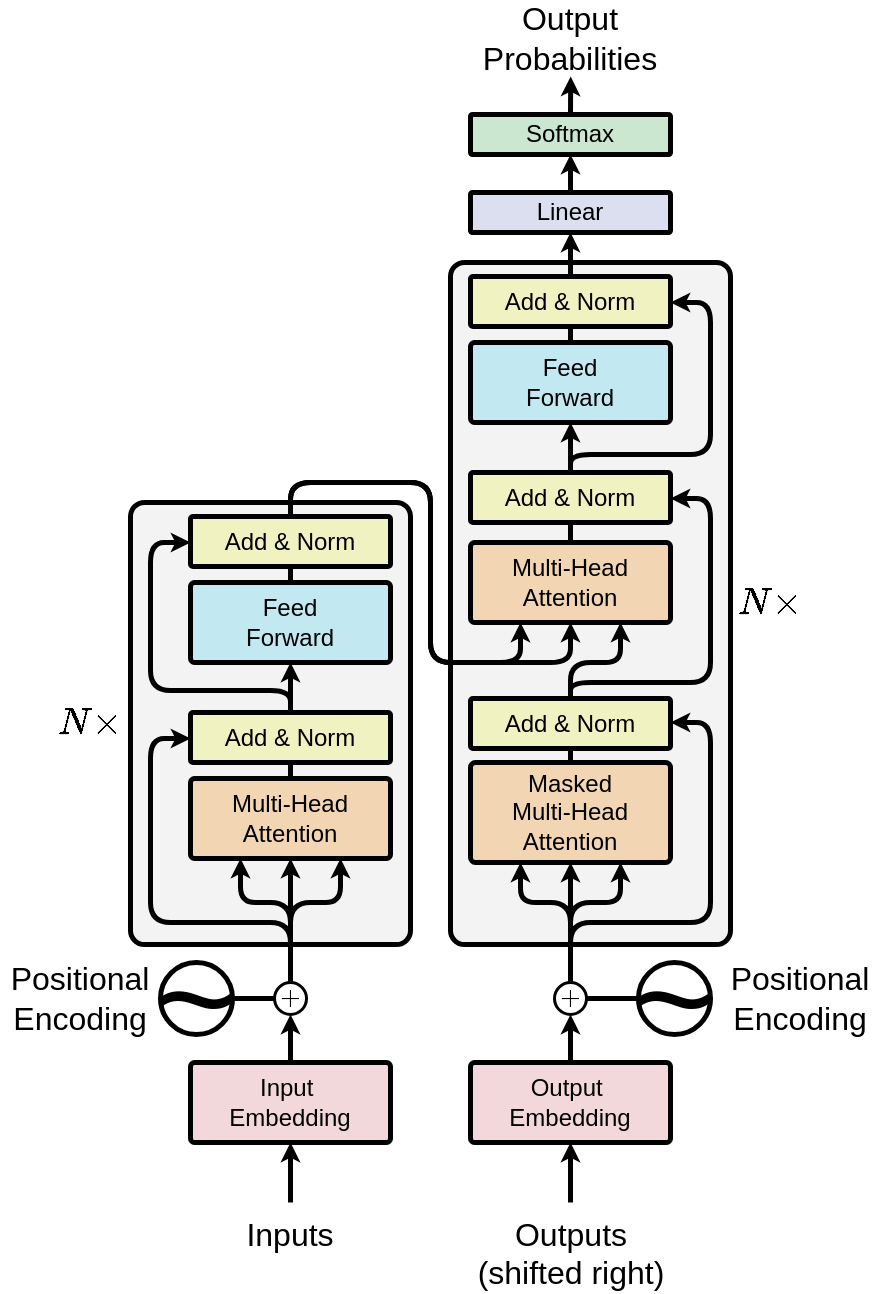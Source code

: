 <mxfile version="24.9.0">
  <diagram name="Page-1" id="eba1Yw4gGBtNmYtS9Vir">
    <mxGraphModel dx="11" dy="197" grid="1" gridSize="10" guides="1" tooltips="1" connect="1" arrows="1" fold="1" page="1" pageScale="1" pageWidth="850" pageHeight="1100" math="1" shadow="0">
      <root>
        <mxCell id="0" />
        <mxCell id="1" parent="0" />
        <mxCell id="wk3JwMtCGkdnrWTBIIif-1" value="" style="rounded=1;whiteSpace=wrap;html=1;strokeWidth=2.5;fillColor=#F3F3F4;shadow=0;textShadow=0;arcSize=5;fontFamily=Helvetica;strokeColor=default;" vertex="1" parent="1">
          <mxGeometry x="1140" y="1247" width="140" height="341" as="geometry" />
        </mxCell>
        <mxCell id="wk3JwMtCGkdnrWTBIIif-2" value="" style="rounded=1;whiteSpace=wrap;html=1;strokeWidth=2.5;fillColor=#F3F3F4;shadow=0;textShadow=0;arcSize=5;fontFamily=Helvetica;strokeColor=default;" vertex="1" parent="1">
          <mxGeometry x="980" y="1367" width="140" height="221" as="geometry" />
        </mxCell>
        <mxCell id="wk3JwMtCGkdnrWTBIIif-3" style="edgeStyle=orthogonalEdgeStyle;shape=connector;curved=0;rounded=1;hachureGap=4;orthogonalLoop=1;jettySize=auto;html=1;exitX=0.5;exitY=0;exitDx=0;exitDy=0;entryX=0.5;entryY=1;entryDx=0;entryDy=0;strokeColor=#000000;strokeWidth=2.5;align=center;verticalAlign=middle;fontFamily=Helvetica;fontSize=11;fontColor=default;labelBorderColor=none;labelBackgroundColor=default;endArrow=classic;endSize=2;" edge="1" parent="1" source="wk3JwMtCGkdnrWTBIIif-4" target="wk3JwMtCGkdnrWTBIIif-9">
          <mxGeometry relative="1" as="geometry" />
        </mxCell>
        <mxCell id="wk3JwMtCGkdnrWTBIIif-4" value="&lt;div&gt;&lt;font data-font-src=&quot;https://fonts.googleapis.com/css?family=Barlow&quot;&gt;Input&amp;nbsp;&lt;/font&gt;&lt;/div&gt;&lt;div&gt;&lt;font data-font-src=&quot;https://fonts.googleapis.com/css?family=Barlow&quot;&gt;Embedding&lt;/font&gt;&lt;/div&gt;" style="rounded=1;whiteSpace=wrap;html=1;strokeWidth=2.5;fillColor=#F2D8DA;shadow=0;textShadow=0;arcSize=5;fontFamily=Helvetica;strokeColor=default;" vertex="1" parent="1">
          <mxGeometry x="1010" y="1647" width="100" height="40" as="geometry" />
        </mxCell>
        <mxCell id="wk3JwMtCGkdnrWTBIIif-5" style="edgeStyle=orthogonalEdgeStyle;shape=connector;curved=0;rounded=1;hachureGap=4;orthogonalLoop=1;jettySize=auto;html=1;exitX=0.5;exitY=0;exitDx=0;exitDy=0;entryX=0.5;entryY=1;entryDx=0;entryDy=0;strokeColor=#000000;strokeWidth=2.5;align=center;verticalAlign=middle;fontFamily=Helvetica;fontSize=11;fontColor=default;labelBorderColor=none;labelBackgroundColor=default;endArrow=classic;endSize=2;" edge="1" parent="1" source="wk3JwMtCGkdnrWTBIIif-9" target="wk3JwMtCGkdnrWTBIIif-13">
          <mxGeometry relative="1" as="geometry" />
        </mxCell>
        <mxCell id="wk3JwMtCGkdnrWTBIIif-6" style="edgeStyle=orthogonalEdgeStyle;shape=connector;curved=0;rounded=1;hachureGap=4;orthogonalLoop=1;jettySize=auto;html=1;exitX=0.5;exitY=0;exitDx=0;exitDy=0;entryX=0.25;entryY=1;entryDx=0;entryDy=0;strokeColor=#000000;strokeWidth=2.5;align=center;verticalAlign=middle;fontFamily=Helvetica;fontSize=11;fontColor=default;labelBorderColor=none;labelBackgroundColor=default;endArrow=classic;endSize=2;" edge="1" parent="1" source="wk3JwMtCGkdnrWTBIIif-9" target="wk3JwMtCGkdnrWTBIIif-13">
          <mxGeometry relative="1" as="geometry">
            <Array as="points">
              <mxPoint x="1060" y="1567" />
              <mxPoint x="1035" y="1567" />
            </Array>
          </mxGeometry>
        </mxCell>
        <mxCell id="wk3JwMtCGkdnrWTBIIif-7" style="edgeStyle=orthogonalEdgeStyle;shape=connector;curved=0;rounded=1;hachureGap=4;orthogonalLoop=1;jettySize=auto;html=1;exitX=0.5;exitY=0;exitDx=0;exitDy=0;entryX=0.75;entryY=1;entryDx=0;entryDy=0;strokeColor=#000000;strokeWidth=2.5;align=center;verticalAlign=middle;fontFamily=Helvetica;fontSize=11;fontColor=default;labelBorderColor=none;labelBackgroundColor=default;endArrow=classic;endSize=2;" edge="1" parent="1" source="wk3JwMtCGkdnrWTBIIif-9" target="wk3JwMtCGkdnrWTBIIif-13">
          <mxGeometry relative="1" as="geometry">
            <Array as="points">
              <mxPoint x="1060" y="1567" />
              <mxPoint x="1085" y="1567" />
            </Array>
          </mxGeometry>
        </mxCell>
        <mxCell id="wk3JwMtCGkdnrWTBIIif-8" style="edgeStyle=orthogonalEdgeStyle;shape=connector;curved=0;rounded=1;hachureGap=4;orthogonalLoop=1;jettySize=auto;html=1;exitX=0.5;exitY=0;exitDx=0;exitDy=0;entryX=0;entryY=0.5;entryDx=0;entryDy=0;strokeColor=#000000;strokeWidth=2.5;align=center;verticalAlign=middle;fontFamily=Helvetica;fontSize=11;fontColor=default;labelBorderColor=none;labelBackgroundColor=default;endArrow=classic;endSize=2;" edge="1" parent="1" source="wk3JwMtCGkdnrWTBIIif-9" target="wk3JwMtCGkdnrWTBIIif-16">
          <mxGeometry relative="1" as="geometry">
            <Array as="points">
              <mxPoint x="1060" y="1577" />
              <mxPoint x="990" y="1577" />
              <mxPoint x="990" y="1485" />
              <mxPoint x="1010" y="1485" />
            </Array>
          </mxGeometry>
        </mxCell>
        <mxCell id="wk3JwMtCGkdnrWTBIIif-9" value="&lt;font style=&quot;&quot;&gt;$$+$$&lt;/font&gt;" style="ellipse;whiteSpace=wrap;html=1;aspect=fixed;hachureGap=4;fontFamily=Helvetica;fontSize=11;fontColor=default;labelBackgroundColor=none;strokeWidth=1.5;fontStyle=1" vertex="1" parent="1">
          <mxGeometry x="1052" y="1607" width="16" height="16" as="geometry" />
        </mxCell>
        <mxCell id="wk3JwMtCGkdnrWTBIIif-10" style="edgeStyle=orthogonalEdgeStyle;shape=connector;curved=0;rounded=1;hachureGap=4;orthogonalLoop=1;jettySize=auto;html=1;exitX=1;exitY=0.5;exitDx=0;exitDy=0;entryX=0;entryY=0.5;entryDx=0;entryDy=0;strokeColor=#000000;strokeWidth=2.5;align=center;verticalAlign=middle;fontFamily=Helvetica;fontSize=11;fontColor=default;labelBorderColor=none;labelBackgroundColor=default;endArrow=none;endSize=2;endFill=0;" edge="1" parent="1" source="wk3JwMtCGkdnrWTBIIif-11" target="wk3JwMtCGkdnrWTBIIif-9">
          <mxGeometry relative="1" as="geometry" />
        </mxCell>
        <mxCell id="wk3JwMtCGkdnrWTBIIif-11" value="&lt;font style=&quot;font-size: 71px;&quot;&gt;~&lt;/font&gt;" style="ellipse;whiteSpace=wrap;html=1;aspect=fixed;hachureGap=4;fontFamily=Helvetica;fontSize=11;fontColor=default;labelBackgroundColor=none;strokeWidth=2.5;" vertex="1" parent="1">
          <mxGeometry x="995" y="1597" width="36" height="36" as="geometry" />
        </mxCell>
        <mxCell id="wk3JwMtCGkdnrWTBIIif-12" style="edgeStyle=orthogonalEdgeStyle;shape=connector;curved=0;rounded=1;hachureGap=4;orthogonalLoop=1;jettySize=auto;html=1;exitX=0.5;exitY=0;exitDx=0;exitDy=0;entryX=0.5;entryY=1;entryDx=0;entryDy=0;strokeColor=#000000;strokeWidth=2.5;align=center;verticalAlign=middle;fontFamily=Helvetica;fontSize=11;fontColor=default;labelBorderColor=none;labelBackgroundColor=default;endArrow=none;endSize=2;endFill=0;" edge="1" parent="1" source="wk3JwMtCGkdnrWTBIIif-13" target="wk3JwMtCGkdnrWTBIIif-16">
          <mxGeometry relative="1" as="geometry" />
        </mxCell>
        <mxCell id="wk3JwMtCGkdnrWTBIIif-13" value="Multi-Head Attention" style="rounded=1;whiteSpace=wrap;html=1;strokeWidth=2.5;fillColor=#F2D6B3;shadow=0;textShadow=0;arcSize=5;fontFamily=Helvetica;strokeColor=default;" vertex="1" parent="1">
          <mxGeometry x="1010" y="1505" width="100" height="40" as="geometry" />
        </mxCell>
        <mxCell id="wk3JwMtCGkdnrWTBIIif-14" style="edgeStyle=orthogonalEdgeStyle;shape=connector;curved=0;rounded=1;hachureGap=4;orthogonalLoop=1;jettySize=auto;html=1;exitX=0.5;exitY=0;exitDx=0;exitDy=0;entryX=0.5;entryY=1;entryDx=0;entryDy=0;strokeColor=#000000;strokeWidth=2.5;align=center;verticalAlign=middle;fontFamily=Helvetica;fontSize=11;fontColor=default;labelBorderColor=none;labelBackgroundColor=default;endArrow=classic;endSize=2;" edge="1" parent="1" source="wk3JwMtCGkdnrWTBIIif-16" target="wk3JwMtCGkdnrWTBIIif-18">
          <mxGeometry relative="1" as="geometry" />
        </mxCell>
        <mxCell id="wk3JwMtCGkdnrWTBIIif-15" style="edgeStyle=orthogonalEdgeStyle;shape=connector;curved=0;rounded=1;hachureGap=4;orthogonalLoop=1;jettySize=auto;html=1;exitX=0.5;exitY=0;exitDx=0;exitDy=0;entryX=0;entryY=0.5;entryDx=0;entryDy=0;strokeColor=#000000;strokeWidth=2.5;align=center;verticalAlign=middle;fontFamily=Helvetica;fontSize=11;fontColor=default;labelBorderColor=none;labelBackgroundColor=default;endArrow=classic;endSize=2;" edge="1" parent="1" source="wk3JwMtCGkdnrWTBIIif-16" target="wk3JwMtCGkdnrWTBIIif-21">
          <mxGeometry relative="1" as="geometry">
            <Array as="points">
              <mxPoint x="1060" y="1461" />
              <mxPoint x="990" y="1461" />
              <mxPoint x="990" y="1387" />
              <mxPoint x="1010" y="1387" />
            </Array>
          </mxGeometry>
        </mxCell>
        <mxCell id="wk3JwMtCGkdnrWTBIIif-16" value="Add &amp;amp; Norm" style="rounded=1;whiteSpace=wrap;html=1;strokeWidth=2.5;fillColor=#F1F2C2;shadow=0;textShadow=0;arcSize=5;fontFamily=Helvetica;strokeColor=default;" vertex="1" parent="1">
          <mxGeometry x="1010" y="1472" width="100" height="25" as="geometry" />
        </mxCell>
        <mxCell id="wk3JwMtCGkdnrWTBIIif-17" style="edgeStyle=orthogonalEdgeStyle;shape=connector;curved=0;rounded=1;hachureGap=4;orthogonalLoop=1;jettySize=auto;html=1;exitX=0.5;exitY=0;exitDx=0;exitDy=0;entryX=0.5;entryY=1;entryDx=0;entryDy=0;strokeColor=#000000;strokeWidth=2.5;align=center;verticalAlign=middle;fontFamily=Helvetica;fontSize=11;fontColor=default;labelBorderColor=none;labelBackgroundColor=default;endArrow=none;endSize=2;endFill=0;" edge="1" parent="1" source="wk3JwMtCGkdnrWTBIIif-18" target="wk3JwMtCGkdnrWTBIIif-21">
          <mxGeometry relative="1" as="geometry" />
        </mxCell>
        <mxCell id="wk3JwMtCGkdnrWTBIIif-18" value="&lt;div&gt;&lt;font data-font-src=&quot;https://fonts.googleapis.com/css?family=Barlow&quot;&gt;Feed&lt;/font&gt;&lt;/div&gt;&lt;div&gt;&lt;font data-font-src=&quot;https://fonts.googleapis.com/css?family=Barlow&quot;&gt;Forward&lt;/font&gt;&lt;/div&gt;" style="rounded=1;whiteSpace=wrap;html=1;strokeWidth=2.5;fillColor=#C2E9F2;shadow=0;textShadow=0;arcSize=5;fontFamily=Helvetica;strokeColor=default;" vertex="1" parent="1">
          <mxGeometry x="1010" y="1407" width="100" height="40" as="geometry" />
        </mxCell>
        <mxCell id="wk3JwMtCGkdnrWTBIIif-19" style="edgeStyle=orthogonalEdgeStyle;shape=connector;curved=0;rounded=1;hachureGap=4;orthogonalLoop=1;jettySize=auto;html=1;exitX=0.5;exitY=0;exitDx=0;exitDy=0;entryX=0.5;entryY=1;entryDx=0;entryDy=0;strokeColor=#000000;strokeWidth=2.5;align=center;verticalAlign=middle;fontFamily=Helvetica;fontSize=11;fontColor=default;labelBorderColor=none;labelBackgroundColor=default;endArrow=classic;endSize=2;" edge="1" parent="1" source="wk3JwMtCGkdnrWTBIIif-21" target="wk3JwMtCGkdnrWTBIIif-38">
          <mxGeometry relative="1" as="geometry">
            <Array as="points">
              <mxPoint x="1060" y="1357" />
              <mxPoint x="1130" y="1357" />
              <mxPoint x="1130" y="1447" />
              <mxPoint x="1200" y="1447" />
            </Array>
          </mxGeometry>
        </mxCell>
        <mxCell id="wk3JwMtCGkdnrWTBIIif-20" style="edgeStyle=orthogonalEdgeStyle;shape=connector;curved=0;rounded=1;hachureGap=4;orthogonalLoop=1;jettySize=auto;html=1;exitX=0.5;exitY=0;exitDx=0;exitDy=0;entryX=0.25;entryY=1;entryDx=0;entryDy=0;strokeColor=#000000;strokeWidth=2.5;align=center;verticalAlign=middle;fontFamily=Helvetica;fontSize=11;fontColor=default;labelBorderColor=none;labelBackgroundColor=default;endArrow=classic;endSize=2;" edge="1" parent="1" source="wk3JwMtCGkdnrWTBIIif-21" target="wk3JwMtCGkdnrWTBIIif-38">
          <mxGeometry relative="1" as="geometry">
            <Array as="points">
              <mxPoint x="1060" y="1357" />
              <mxPoint x="1130" y="1357" />
              <mxPoint x="1130" y="1447" />
              <mxPoint x="1175" y="1447" />
            </Array>
          </mxGeometry>
        </mxCell>
        <mxCell id="wk3JwMtCGkdnrWTBIIif-21" value="Add &amp;amp; Norm" style="rounded=1;whiteSpace=wrap;html=1;strokeWidth=2.5;fillColor=#F1F2C2;shadow=0;textShadow=0;arcSize=5;fontFamily=Helvetica;strokeColor=default;" vertex="1" parent="1">
          <mxGeometry x="1010" y="1374" width="100" height="25" as="geometry" />
        </mxCell>
        <mxCell id="wk3JwMtCGkdnrWTBIIif-22" value="&lt;font style=&quot;font-size: 16px;&quot;&gt;Positional&lt;/font&gt;&lt;div&gt;&lt;font style=&quot;font-size: 16px;&quot;&gt;Encoding&lt;/font&gt;&lt;/div&gt;" style="text;html=1;align=center;verticalAlign=middle;whiteSpace=wrap;rounded=0;fontFamily=Helvetica;fontSize=11;fontColor=default;labelBackgroundColor=none;fillColor=none;" vertex="1" parent="1">
          <mxGeometry x="920" y="1600" width="70" height="30" as="geometry" />
        </mxCell>
        <mxCell id="wk3JwMtCGkdnrWTBIIif-23" style="edgeStyle=orthogonalEdgeStyle;shape=connector;curved=0;rounded=1;hachureGap=4;orthogonalLoop=1;jettySize=auto;html=1;exitX=0.5;exitY=0;exitDx=0;exitDy=0;entryX=0.5;entryY=1;entryDx=0;entryDy=0;strokeColor=#000000;strokeWidth=2.5;align=center;verticalAlign=middle;fontFamily=Helvetica;fontSize=11;fontColor=default;labelBorderColor=none;labelBackgroundColor=default;endArrow=classic;endSize=2;" edge="1" parent="1" source="wk3JwMtCGkdnrWTBIIif-24" target="wk3JwMtCGkdnrWTBIIif-29">
          <mxGeometry relative="1" as="geometry" />
        </mxCell>
        <mxCell id="wk3JwMtCGkdnrWTBIIif-24" value="&lt;div&gt;&lt;font data-font-src=&quot;https://fonts.googleapis.com/css?family=Barlow&quot;&gt;Output&amp;nbsp;&lt;/font&gt;&lt;/div&gt;&lt;div&gt;&lt;font data-font-src=&quot;https://fonts.googleapis.com/css?family=Barlow&quot;&gt;Embedding&lt;/font&gt;&lt;/div&gt;" style="rounded=1;whiteSpace=wrap;html=1;strokeWidth=2.5;fillColor=#F2D8DA;shadow=0;textShadow=0;arcSize=5;fontFamily=Helvetica;strokeColor=default;" vertex="1" parent="1">
          <mxGeometry x="1150" y="1647" width="100" height="40" as="geometry" />
        </mxCell>
        <mxCell id="wk3JwMtCGkdnrWTBIIif-25" style="edgeStyle=orthogonalEdgeStyle;shape=connector;curved=0;rounded=1;hachureGap=4;orthogonalLoop=1;jettySize=auto;html=1;exitX=0.5;exitY=0;exitDx=0;exitDy=0;entryX=0.5;entryY=1;entryDx=0;entryDy=0;strokeColor=#000000;strokeWidth=2.5;align=center;verticalAlign=middle;fontFamily=Helvetica;fontSize=11;fontColor=default;labelBorderColor=none;labelBackgroundColor=default;endArrow=classic;endSize=2;" edge="1" parent="1" source="wk3JwMtCGkdnrWTBIIif-29" target="wk3JwMtCGkdnrWTBIIif-33">
          <mxGeometry relative="1" as="geometry" />
        </mxCell>
        <mxCell id="wk3JwMtCGkdnrWTBIIif-26" style="edgeStyle=orthogonalEdgeStyle;shape=connector;curved=0;rounded=1;hachureGap=4;orthogonalLoop=1;jettySize=auto;html=1;exitX=0.5;exitY=0;exitDx=0;exitDy=0;entryX=0.25;entryY=1;entryDx=0;entryDy=0;strokeColor=#000000;strokeWidth=2.5;align=center;verticalAlign=middle;fontFamily=Helvetica;fontSize=11;fontColor=default;labelBorderColor=none;labelBackgroundColor=default;endArrow=classic;endSize=2;" edge="1" parent="1" source="wk3JwMtCGkdnrWTBIIif-29" target="wk3JwMtCGkdnrWTBIIif-33">
          <mxGeometry relative="1" as="geometry">
            <Array as="points">
              <mxPoint x="1200" y="1567" />
              <mxPoint x="1175" y="1567" />
            </Array>
          </mxGeometry>
        </mxCell>
        <mxCell id="wk3JwMtCGkdnrWTBIIif-27" style="edgeStyle=orthogonalEdgeStyle;shape=connector;curved=0;rounded=1;hachureGap=4;orthogonalLoop=1;jettySize=auto;html=1;exitX=0.5;exitY=0;exitDx=0;exitDy=0;entryX=0.75;entryY=1;entryDx=0;entryDy=0;strokeColor=#000000;strokeWidth=2.5;align=center;verticalAlign=middle;fontFamily=Helvetica;fontSize=11;fontColor=default;labelBorderColor=none;labelBackgroundColor=default;endArrow=classic;endSize=2;" edge="1" parent="1" source="wk3JwMtCGkdnrWTBIIif-29" target="wk3JwMtCGkdnrWTBIIif-33">
          <mxGeometry relative="1" as="geometry">
            <Array as="points">
              <mxPoint x="1200" y="1567" />
              <mxPoint x="1225" y="1567" />
            </Array>
          </mxGeometry>
        </mxCell>
        <mxCell id="wk3JwMtCGkdnrWTBIIif-28" style="edgeStyle=orthogonalEdgeStyle;shape=connector;curved=0;rounded=1;hachureGap=4;orthogonalLoop=1;jettySize=auto;html=1;exitX=0.5;exitY=0;exitDx=0;exitDy=0;entryX=1;entryY=0.5;entryDx=0;entryDy=0;strokeColor=#000000;strokeWidth=2.5;align=center;verticalAlign=middle;fontFamily=Helvetica;fontSize=11;fontColor=default;labelBorderColor=none;labelBackgroundColor=default;endArrow=classic;endSize=2;" edge="1" parent="1" source="wk3JwMtCGkdnrWTBIIif-29" target="wk3JwMtCGkdnrWTBIIif-35">
          <mxGeometry relative="1" as="geometry">
            <Array as="points">
              <mxPoint x="1200" y="1577" />
              <mxPoint x="1270" y="1577" />
              <mxPoint x="1270" y="1477" />
              <mxPoint x="1250" y="1477" />
            </Array>
          </mxGeometry>
        </mxCell>
        <mxCell id="wk3JwMtCGkdnrWTBIIif-29" value="&lt;font style=&quot;&quot;&gt;$$+$$&lt;/font&gt;" style="ellipse;whiteSpace=wrap;html=1;aspect=fixed;hachureGap=4;fontFamily=Helvetica;fontSize=11;fontColor=default;labelBackgroundColor=none;strokeWidth=1.5;fontStyle=1" vertex="1" parent="1">
          <mxGeometry x="1192" y="1607" width="16" height="16" as="geometry" />
        </mxCell>
        <mxCell id="wk3JwMtCGkdnrWTBIIif-30" style="edgeStyle=orthogonalEdgeStyle;shape=connector;curved=0;rounded=1;hachureGap=4;orthogonalLoop=1;jettySize=auto;html=1;exitX=0;exitY=0.5;exitDx=0;exitDy=0;entryX=1;entryY=0.5;entryDx=0;entryDy=0;strokeColor=#000000;strokeWidth=2.5;align=center;verticalAlign=middle;fontFamily=Helvetica;fontSize=11;fontColor=default;labelBorderColor=none;labelBackgroundColor=default;endArrow=none;endSize=2;endFill=0;" edge="1" parent="1" source="wk3JwMtCGkdnrWTBIIif-31" target="wk3JwMtCGkdnrWTBIIif-29">
          <mxGeometry relative="1" as="geometry" />
        </mxCell>
        <mxCell id="wk3JwMtCGkdnrWTBIIif-31" value="&lt;font style=&quot;font-size: 71px;&quot;&gt;~&lt;/font&gt;" style="ellipse;whiteSpace=wrap;html=1;aspect=fixed;hachureGap=4;fontFamily=Helvetica;fontSize=11;fontColor=default;labelBackgroundColor=none;strokeWidth=2.5;" vertex="1" parent="1">
          <mxGeometry x="1234" y="1597" width="36" height="36" as="geometry" />
        </mxCell>
        <mxCell id="wk3JwMtCGkdnrWTBIIif-32" style="edgeStyle=orthogonalEdgeStyle;shape=connector;curved=0;rounded=1;hachureGap=4;orthogonalLoop=1;jettySize=auto;html=1;exitX=0.5;exitY=0;exitDx=0;exitDy=0;entryX=0.5;entryY=1;entryDx=0;entryDy=0;strokeColor=#000000;strokeWidth=2.5;align=center;verticalAlign=middle;fontFamily=Helvetica;fontSize=11;fontColor=default;labelBorderColor=none;labelBackgroundColor=default;endArrow=none;endSize=2;endFill=0;" edge="1" parent="1" source="wk3JwMtCGkdnrWTBIIif-33" target="wk3JwMtCGkdnrWTBIIif-35">
          <mxGeometry relative="1" as="geometry" />
        </mxCell>
        <mxCell id="wk3JwMtCGkdnrWTBIIif-33" value="Masked&lt;div&gt;Multi-Head Attention&lt;/div&gt;" style="rounded=1;whiteSpace=wrap;html=1;strokeWidth=2.5;fillColor=#F2D6B3;shadow=0;textShadow=0;arcSize=5;fontFamily=Helvetica;strokeColor=default;" vertex="1" parent="1">
          <mxGeometry x="1150" y="1497" width="100" height="50" as="geometry" />
        </mxCell>
        <mxCell id="wk3JwMtCGkdnrWTBIIif-34" style="edgeStyle=orthogonalEdgeStyle;shape=connector;curved=0;rounded=1;hachureGap=4;orthogonalLoop=1;jettySize=auto;html=1;exitX=0.5;exitY=0;exitDx=0;exitDy=0;entryX=1;entryY=0.5;entryDx=0;entryDy=0;strokeColor=#000000;strokeWidth=2.5;align=center;verticalAlign=middle;fontFamily=Helvetica;fontSize=11;fontColor=default;labelBorderColor=none;labelBackgroundColor=default;endArrow=classic;endSize=2;" edge="1" parent="1" source="wk3JwMtCGkdnrWTBIIif-35" target="wk3JwMtCGkdnrWTBIIif-42">
          <mxGeometry relative="1" as="geometry">
            <Array as="points">
              <mxPoint x="1200" y="1457" />
              <mxPoint x="1270" y="1457" />
              <mxPoint x="1270" y="1365" />
              <mxPoint x="1250" y="1365" />
            </Array>
          </mxGeometry>
        </mxCell>
        <mxCell id="wk3JwMtCGkdnrWTBIIif-35" value="Add &amp;amp; Norm" style="rounded=1;whiteSpace=wrap;html=1;strokeWidth=2.5;fillColor=#F1F2C2;shadow=0;textShadow=0;arcSize=5;fontFamily=Helvetica;strokeColor=default;" vertex="1" parent="1">
          <mxGeometry x="1150" y="1465" width="100" height="25" as="geometry" />
        </mxCell>
        <mxCell id="wk3JwMtCGkdnrWTBIIif-36" value="&lt;font style=&quot;font-size: 16px;&quot;&gt;Positional&lt;/font&gt;&lt;div&gt;&lt;font style=&quot;font-size: 16px;&quot;&gt;Encoding&lt;/font&gt;&lt;/div&gt;" style="text;html=1;align=center;verticalAlign=middle;whiteSpace=wrap;rounded=0;fontFamily=Helvetica;fontSize=11;fontColor=default;labelBackgroundColor=none;fillColor=none;" vertex="1" parent="1">
          <mxGeometry x="1280" y="1600" width="70" height="30" as="geometry" />
        </mxCell>
        <mxCell id="wk3JwMtCGkdnrWTBIIif-37" style="edgeStyle=orthogonalEdgeStyle;shape=connector;curved=0;rounded=1;hachureGap=4;orthogonalLoop=1;jettySize=auto;html=1;exitX=0.5;exitY=0;exitDx=0;exitDy=0;entryX=0.5;entryY=1;entryDx=0;entryDy=0;strokeColor=#000000;strokeWidth=2.5;align=center;verticalAlign=middle;fontFamily=Helvetica;fontSize=11;fontColor=default;labelBorderColor=none;labelBackgroundColor=default;endArrow=none;endSize=2;endFill=0;" edge="1" parent="1" source="wk3JwMtCGkdnrWTBIIif-38" target="wk3JwMtCGkdnrWTBIIif-42">
          <mxGeometry relative="1" as="geometry" />
        </mxCell>
        <mxCell id="wk3JwMtCGkdnrWTBIIif-38" value="&lt;div&gt;Multi-Head Attention&lt;/div&gt;" style="rounded=1;whiteSpace=wrap;html=1;strokeWidth=2.5;fillColor=#F2D6B3;shadow=0;textShadow=0;arcSize=5;fontFamily=Helvetica;strokeColor=default;" vertex="1" parent="1">
          <mxGeometry x="1150" y="1387" width="100" height="40" as="geometry" />
        </mxCell>
        <mxCell id="wk3JwMtCGkdnrWTBIIif-39" style="edgeStyle=orthogonalEdgeStyle;shape=connector;curved=0;rounded=1;hachureGap=4;orthogonalLoop=1;jettySize=auto;html=1;exitX=0.5;exitY=0;exitDx=0;exitDy=0;strokeColor=#000000;strokeWidth=2.5;align=center;verticalAlign=middle;fontFamily=Helvetica;fontSize=11;fontColor=default;labelBorderColor=none;labelBackgroundColor=default;endArrow=classic;endSize=2;entryX=0.75;entryY=1;entryDx=0;entryDy=0;" edge="1" parent="1" source="wk3JwMtCGkdnrWTBIIif-35" target="wk3JwMtCGkdnrWTBIIif-38">
          <mxGeometry relative="1" as="geometry">
            <mxPoint x="1236" y="1427" as="targetPoint" />
            <Array as="points">
              <mxPoint x="1200" y="1447" />
              <mxPoint x="1225" y="1447" />
            </Array>
          </mxGeometry>
        </mxCell>
        <mxCell id="wk3JwMtCGkdnrWTBIIif-40" style="edgeStyle=orthogonalEdgeStyle;shape=connector;curved=0;rounded=1;hachureGap=4;orthogonalLoop=1;jettySize=auto;html=1;exitX=0.5;exitY=0;exitDx=0;exitDy=0;entryX=0.5;entryY=1;entryDx=0;entryDy=0;strokeColor=#000000;strokeWidth=2.5;align=center;verticalAlign=middle;fontFamily=Helvetica;fontSize=11;fontColor=default;labelBorderColor=none;labelBackgroundColor=default;endArrow=classic;endSize=2;" edge="1" parent="1" source="wk3JwMtCGkdnrWTBIIif-42" target="wk3JwMtCGkdnrWTBIIif-44">
          <mxGeometry relative="1" as="geometry" />
        </mxCell>
        <mxCell id="wk3JwMtCGkdnrWTBIIif-41" style="edgeStyle=orthogonalEdgeStyle;shape=connector;curved=0;rounded=1;hachureGap=4;orthogonalLoop=1;jettySize=auto;html=1;exitX=0.5;exitY=0;exitDx=0;exitDy=0;entryX=1;entryY=0.5;entryDx=0;entryDy=0;strokeColor=#000000;strokeWidth=2.5;align=center;verticalAlign=middle;fontFamily=Helvetica;fontSize=11;fontColor=default;labelBorderColor=none;labelBackgroundColor=default;endArrow=classic;endSize=2;" edge="1" parent="1" source="wk3JwMtCGkdnrWTBIIif-42" target="wk3JwMtCGkdnrWTBIIif-46">
          <mxGeometry relative="1" as="geometry">
            <Array as="points">
              <mxPoint x="1200" y="1343" />
              <mxPoint x="1270" y="1343" />
              <mxPoint x="1270" y="1267" />
              <mxPoint x="1250" y="1267" />
            </Array>
          </mxGeometry>
        </mxCell>
        <mxCell id="wk3JwMtCGkdnrWTBIIif-42" value="Add &amp;amp; Norm" style="rounded=1;whiteSpace=wrap;html=1;strokeWidth=2.5;fillColor=#F1F2C2;shadow=0;textShadow=0;arcSize=5;fontFamily=Helvetica;strokeColor=default;" vertex="1" parent="1">
          <mxGeometry x="1150" y="1352" width="100" height="25" as="geometry" />
        </mxCell>
        <mxCell id="wk3JwMtCGkdnrWTBIIif-43" style="edgeStyle=orthogonalEdgeStyle;shape=connector;curved=0;rounded=1;hachureGap=4;orthogonalLoop=1;jettySize=auto;html=1;exitX=0.5;exitY=0;exitDx=0;exitDy=0;entryX=0.5;entryY=1;entryDx=0;entryDy=0;strokeColor=#000000;strokeWidth=2.5;align=center;verticalAlign=middle;fontFamily=Helvetica;fontSize=11;fontColor=default;labelBorderColor=none;labelBackgroundColor=default;endArrow=none;endSize=2;endFill=0;" edge="1" parent="1" source="wk3JwMtCGkdnrWTBIIif-44" target="wk3JwMtCGkdnrWTBIIif-46">
          <mxGeometry relative="1" as="geometry" />
        </mxCell>
        <mxCell id="wk3JwMtCGkdnrWTBIIif-44" value="&lt;div&gt;&lt;font data-font-src=&quot;https://fonts.googleapis.com/css?family=Barlow&quot;&gt;Feed&lt;/font&gt;&lt;/div&gt;&lt;div&gt;&lt;font data-font-src=&quot;https://fonts.googleapis.com/css?family=Barlow&quot;&gt;Forward&lt;/font&gt;&lt;/div&gt;" style="rounded=1;whiteSpace=wrap;html=1;strokeWidth=2.5;fillColor=#C2E9F2;shadow=0;textShadow=0;arcSize=5;fontFamily=Helvetica;strokeColor=default;" vertex="1" parent="1">
          <mxGeometry x="1150" y="1287" width="100" height="40" as="geometry" />
        </mxCell>
        <mxCell id="wk3JwMtCGkdnrWTBIIif-45" style="edgeStyle=orthogonalEdgeStyle;shape=connector;curved=0;rounded=1;hachureGap=4;orthogonalLoop=1;jettySize=auto;html=1;exitX=0.5;exitY=0;exitDx=0;exitDy=0;entryX=0.5;entryY=1;entryDx=0;entryDy=0;strokeColor=#000000;strokeWidth=2.5;align=center;verticalAlign=middle;fontFamily=Helvetica;fontSize=11;fontColor=default;labelBorderColor=none;labelBackgroundColor=default;endArrow=classic;endSize=2;" edge="1" parent="1" source="wk3JwMtCGkdnrWTBIIif-46" target="wk3JwMtCGkdnrWTBIIif-50">
          <mxGeometry relative="1" as="geometry" />
        </mxCell>
        <mxCell id="wk3JwMtCGkdnrWTBIIif-46" value="Add &amp;amp; Norm" style="rounded=1;whiteSpace=wrap;html=1;strokeWidth=2.5;fillColor=#F1F2C2;shadow=0;textShadow=0;arcSize=5;fontFamily=Helvetica;strokeColor=default;" vertex="1" parent="1">
          <mxGeometry x="1150" y="1254" width="100" height="25" as="geometry" />
        </mxCell>
        <mxCell id="wk3JwMtCGkdnrWTBIIif-47" style="edgeStyle=orthogonalEdgeStyle;shape=connector;curved=0;rounded=1;hachureGap=4;orthogonalLoop=1;jettySize=auto;html=1;exitX=0.5;exitY=0;exitDx=0;exitDy=0;strokeColor=#000000;strokeWidth=2.5;align=center;verticalAlign=middle;fontFamily=Helvetica;fontSize=11;fontColor=default;labelBorderColor=none;labelBackgroundColor=default;endArrow=classic;endSize=2;" edge="1" parent="1" source="wk3JwMtCGkdnrWTBIIif-48">
          <mxGeometry relative="1" as="geometry">
            <mxPoint x="1200.111" y="1154" as="targetPoint" />
          </mxGeometry>
        </mxCell>
        <mxCell id="wk3JwMtCGkdnrWTBIIif-48" value="Softmax" style="rounded=1;whiteSpace=wrap;html=1;strokeWidth=2.5;fillColor=#CCE7CF;shadow=0;textShadow=0;arcSize=5;fontFamily=Helvetica;strokeColor=default;" vertex="1" parent="1">
          <mxGeometry x="1150" y="1173" width="100" height="20" as="geometry" />
        </mxCell>
        <mxCell id="wk3JwMtCGkdnrWTBIIif-49" style="edgeStyle=orthogonalEdgeStyle;shape=connector;curved=0;rounded=1;hachureGap=4;orthogonalLoop=1;jettySize=auto;html=1;exitX=0.5;exitY=0;exitDx=0;exitDy=0;entryX=0.5;entryY=1;entryDx=0;entryDy=0;strokeColor=#000000;strokeWidth=2.5;align=center;verticalAlign=middle;fontFamily=Helvetica;fontSize=11;fontColor=default;labelBorderColor=none;labelBackgroundColor=default;endArrow=classic;endSize=2;" edge="1" parent="1" source="wk3JwMtCGkdnrWTBIIif-50" target="wk3JwMtCGkdnrWTBIIif-48">
          <mxGeometry relative="1" as="geometry" />
        </mxCell>
        <mxCell id="wk3JwMtCGkdnrWTBIIif-50" value="Linear" style="rounded=1;whiteSpace=wrap;html=1;strokeWidth=2.5;fillColor=#DBDFEF;shadow=0;textShadow=0;arcSize=5;fontFamily=Helvetica;strokeColor=default;" vertex="1" parent="1">
          <mxGeometry x="1150" y="1212" width="100" height="20" as="geometry" />
        </mxCell>
        <mxCell id="wk3JwMtCGkdnrWTBIIif-51" value="&lt;span style=&quot;font-size: 16px;&quot;&gt;$$N\times$$&lt;/span&gt;" style="text;html=1;align=center;verticalAlign=middle;whiteSpace=wrap;rounded=0;fontFamily=Helvetica;fontSize=11;fontColor=default;labelBackgroundColor=none;fillColor=none;" vertex="1" parent="1">
          <mxGeometry x="1280" y="1247" width="40" height="340" as="geometry" />
        </mxCell>
        <mxCell id="wk3JwMtCGkdnrWTBIIif-52" value="&lt;span style=&quot;font-size: 16px;&quot;&gt;$$N\times$$&lt;/span&gt;" style="text;html=1;align=center;verticalAlign=middle;whiteSpace=wrap;rounded=0;fontFamily=Helvetica;fontSize=11;fontColor=default;labelBackgroundColor=none;fillColor=none;fontStyle=0" vertex="1" parent="1">
          <mxGeometry x="940" y="1367" width="40" height="220" as="geometry" />
        </mxCell>
        <mxCell id="wk3JwMtCGkdnrWTBIIif-53" value="&lt;span style=&quot;font-size: 16px;&quot;&gt;Output&lt;/span&gt;&lt;div&gt;&lt;span style=&quot;font-size: 16px;&quot;&gt;Probabilities&lt;/span&gt;&lt;/div&gt;" style="text;html=1;align=center;verticalAlign=middle;whiteSpace=wrap;rounded=0;fontFamily=Helvetica;fontSize=11;fontColor=default;labelBackgroundColor=none;fillColor=none;" vertex="1" parent="1">
          <mxGeometry x="1150" y="1120" width="100" height="30" as="geometry" />
        </mxCell>
        <mxCell id="wk3JwMtCGkdnrWTBIIif-54" style="edgeStyle=orthogonalEdgeStyle;shape=connector;curved=0;rounded=1;hachureGap=4;orthogonalLoop=1;jettySize=auto;html=1;exitX=0.5;exitY=0;exitDx=0;exitDy=0;entryX=0.5;entryY=1;entryDx=0;entryDy=0;strokeColor=#000000;strokeWidth=2.5;align=center;verticalAlign=middle;fontFamily=Helvetica;fontSize=11;fontColor=default;labelBorderColor=none;labelBackgroundColor=default;endArrow=classic;endSize=2;" edge="1" parent="1" source="wk3JwMtCGkdnrWTBIIif-55" target="wk3JwMtCGkdnrWTBIIif-4">
          <mxGeometry relative="1" as="geometry" />
        </mxCell>
        <mxCell id="wk3JwMtCGkdnrWTBIIif-55" value="&lt;span style=&quot;font-size: 16px;&quot;&gt;Inputs&lt;/span&gt;" style="text;html=1;align=center;verticalAlign=top;whiteSpace=wrap;rounded=0;fontFamily=Helvetica;fontSize=11;fontColor=default;labelBackgroundColor=none;fillColor=none;" vertex="1" parent="1">
          <mxGeometry x="1025" y="1717" width="70" height="25" as="geometry" />
        </mxCell>
        <mxCell id="wk3JwMtCGkdnrWTBIIif-56" style="edgeStyle=orthogonalEdgeStyle;shape=connector;curved=0;rounded=1;hachureGap=4;orthogonalLoop=1;jettySize=auto;html=1;exitX=0.5;exitY=0;exitDx=0;exitDy=0;entryX=0.5;entryY=1;entryDx=0;entryDy=0;strokeColor=#000000;strokeWidth=2.5;align=center;verticalAlign=middle;fontFamily=Helvetica;fontSize=11;fontColor=default;labelBorderColor=none;labelBackgroundColor=default;endArrow=classic;endSize=2;" edge="1" parent="1" source="wk3JwMtCGkdnrWTBIIif-57" target="wk3JwMtCGkdnrWTBIIif-24">
          <mxGeometry relative="1" as="geometry" />
        </mxCell>
        <mxCell id="wk3JwMtCGkdnrWTBIIif-57" value="&lt;span style=&quot;font-size: 16px;&quot;&gt;Outputs&lt;/span&gt;&lt;div&gt;&lt;span style=&quot;font-size: 16px;&quot;&gt;(shifted right)&lt;/span&gt;&lt;/div&gt;" style="text;html=1;align=center;verticalAlign=top;whiteSpace=wrap;rounded=0;fontFamily=Helvetica;fontSize=11;fontColor=default;labelBackgroundColor=none;fillColor=none;" vertex="1" parent="1">
          <mxGeometry x="1147.5" y="1717" width="105" height="25" as="geometry" />
        </mxCell>
      </root>
    </mxGraphModel>
  </diagram>
</mxfile>
